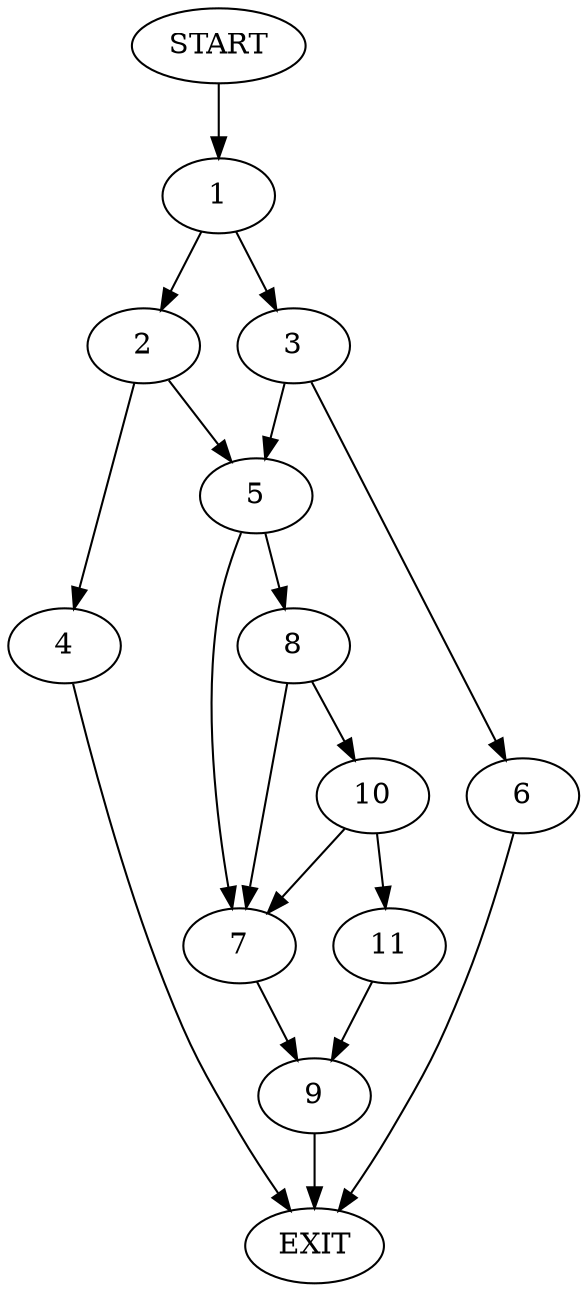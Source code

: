 digraph {
0 [label="START"]
12 [label="EXIT"]
0 -> 1
1 -> 2
1 -> 3
2 -> 4
2 -> 5
3 -> 6
3 -> 5
5 -> 7
5 -> 8
4 -> 12
6 -> 12
7 -> 9
8 -> 10
8 -> 7
10 -> 11
10 -> 7
11 -> 9
9 -> 12
}
